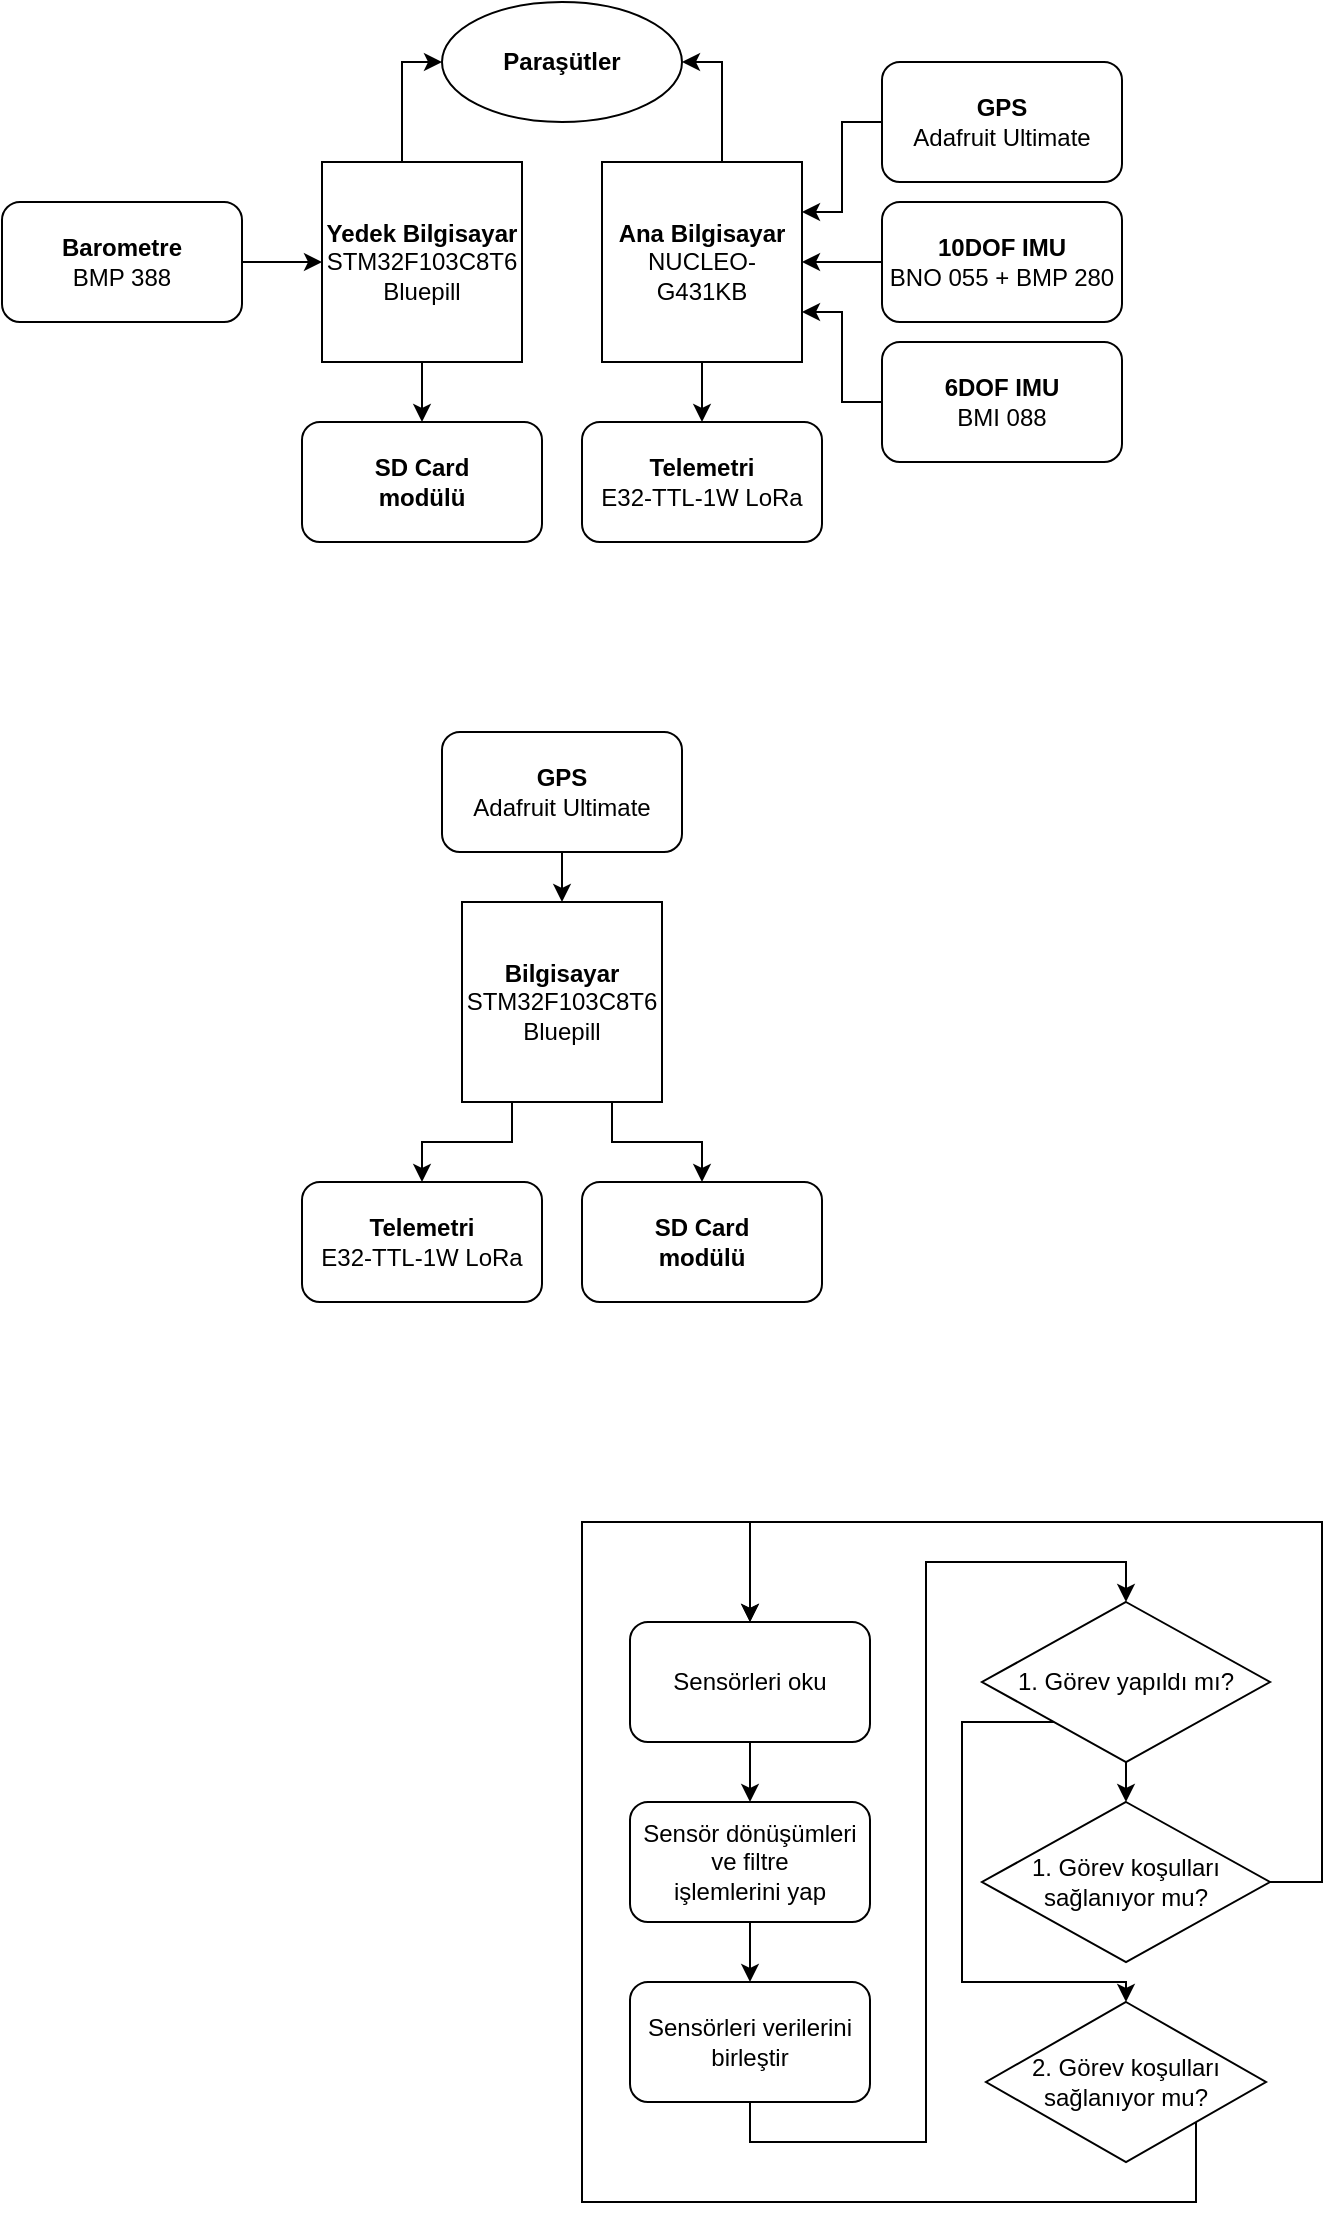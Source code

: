 <mxfile version="12.8.5" type="github">
  <diagram id="C5RBs43oDa-KdzZeNtuy" name="Page-1">
    <mxGraphModel dx="1038" dy="580" grid="1" gridSize="10" guides="1" tooltips="1" connect="1" arrows="1" fold="1" page="1" pageScale="1" pageWidth="827" pageHeight="1169" math="0" shadow="0">
      <root>
        <mxCell id="WIyWlLk6GJQsqaUBKTNV-0" />
        <mxCell id="WIyWlLk6GJQsqaUBKTNV-1" parent="WIyWlLk6GJQsqaUBKTNV-0" />
        <mxCell id="Z_TS1K_1lkuzl-0jUQaW-18" style="edgeStyle=orthogonalEdgeStyle;rounded=0;orthogonalLoop=1;jettySize=auto;html=1;exitX=0;exitY=0.5;exitDx=0;exitDy=0;entryX=0;entryY=0.5;entryDx=0;entryDy=0;" parent="WIyWlLk6GJQsqaUBKTNV-1" source="lje-nCFNsl1qw1t_iuet-0" target="Z_TS1K_1lkuzl-0jUQaW-12" edge="1">
          <mxGeometry relative="1" as="geometry">
            <Array as="points">
              <mxPoint x="240" y="240" />
              <mxPoint x="240" y="190" />
            </Array>
          </mxGeometry>
        </mxCell>
        <mxCell id="Z_TS1K_1lkuzl-0jUQaW-25" style="edgeStyle=orthogonalEdgeStyle;rounded=0;orthogonalLoop=1;jettySize=auto;html=1;exitX=1;exitY=0.5;exitDx=0;exitDy=0;entryX=0.5;entryY=0;entryDx=0;entryDy=0;" parent="WIyWlLk6GJQsqaUBKTNV-1" source="lje-nCFNsl1qw1t_iuet-0" target="Z_TS1K_1lkuzl-0jUQaW-24" edge="1">
          <mxGeometry relative="1" as="geometry" />
        </mxCell>
        <mxCell id="lje-nCFNsl1qw1t_iuet-0" value="&lt;b&gt;Yedek Bilgisayar&lt;br&gt;&lt;/b&gt;STM32F103C8T6 Bluepill" style="whiteSpace=wrap;html=1;aspect=fixed;direction=south;" parent="WIyWlLk6GJQsqaUBKTNV-1" vertex="1">
          <mxGeometry x="200" y="240" width="100" height="100" as="geometry" />
        </mxCell>
        <mxCell id="Z_TS1K_1lkuzl-0jUQaW-2" style="edgeStyle=orthogonalEdgeStyle;rounded=0;orthogonalLoop=1;jettySize=auto;html=1;exitX=0.5;exitY=1;exitDx=0;exitDy=0;entryX=0.5;entryY=0;entryDx=0;entryDy=0;" parent="WIyWlLk6GJQsqaUBKTNV-1" source="lje-nCFNsl1qw1t_iuet-1" target="lje-nCFNsl1qw1t_iuet-3" edge="1">
          <mxGeometry relative="1" as="geometry" />
        </mxCell>
        <mxCell id="Z_TS1K_1lkuzl-0jUQaW-17" style="edgeStyle=orthogonalEdgeStyle;rounded=0;orthogonalLoop=1;jettySize=auto;html=1;exitX=0.5;exitY=0;exitDx=0;exitDy=0;entryX=1;entryY=0.5;entryDx=0;entryDy=0;" parent="WIyWlLk6GJQsqaUBKTNV-1" source="lje-nCFNsl1qw1t_iuet-1" target="Z_TS1K_1lkuzl-0jUQaW-12" edge="1">
          <mxGeometry relative="1" as="geometry">
            <Array as="points">
              <mxPoint x="400" y="240" />
              <mxPoint x="400" y="190" />
            </Array>
          </mxGeometry>
        </mxCell>
        <mxCell id="lje-nCFNsl1qw1t_iuet-1" value="&lt;b&gt;Ana Bilgisayar&lt;/b&gt;&lt;br&gt;NUCLEO-G431KB" style="whiteSpace=wrap;html=1;aspect=fixed;" parent="WIyWlLk6GJQsqaUBKTNV-1" vertex="1">
          <mxGeometry x="340" y="240" width="100" height="100" as="geometry" />
        </mxCell>
        <mxCell id="Z_TS1K_1lkuzl-0jUQaW-8" style="edgeStyle=orthogonalEdgeStyle;rounded=0;orthogonalLoop=1;jettySize=auto;html=1;exitX=0;exitY=0.5;exitDx=0;exitDy=0;entryX=1;entryY=0.25;entryDx=0;entryDy=0;" parent="WIyWlLk6GJQsqaUBKTNV-1" source="lje-nCFNsl1qw1t_iuet-2" target="lje-nCFNsl1qw1t_iuet-1" edge="1">
          <mxGeometry relative="1" as="geometry" />
        </mxCell>
        <mxCell id="lje-nCFNsl1qw1t_iuet-2" value="&lt;b&gt;GPS&lt;/b&gt;&lt;br&gt;Adafruit Ultimate" style="rounded=1;whiteSpace=wrap;html=1;" parent="WIyWlLk6GJQsqaUBKTNV-1" vertex="1">
          <mxGeometry x="480" y="190" width="120" height="60" as="geometry" />
        </mxCell>
        <mxCell id="lje-nCFNsl1qw1t_iuet-3" value="&lt;b&gt;Telemetri&lt;/b&gt;&lt;br&gt;E32-TTL-1W LoRa" style="rounded=1;whiteSpace=wrap;html=1;" parent="WIyWlLk6GJQsqaUBKTNV-1" vertex="1">
          <mxGeometry x="330" y="370" width="120" height="60" as="geometry" />
        </mxCell>
        <mxCell id="Z_TS1K_1lkuzl-0jUQaW-0" style="edgeStyle=orthogonalEdgeStyle;rounded=0;orthogonalLoop=1;jettySize=auto;html=1;exitX=0;exitY=0.5;exitDx=0;exitDy=0;entryX=1;entryY=0.5;entryDx=0;entryDy=0;" parent="WIyWlLk6GJQsqaUBKTNV-1" source="lje-nCFNsl1qw1t_iuet-4" target="lje-nCFNsl1qw1t_iuet-1" edge="1">
          <mxGeometry relative="1" as="geometry" />
        </mxCell>
        <mxCell id="lje-nCFNsl1qw1t_iuet-4" value="&lt;b&gt;10DOF IMU&lt;br&gt;&lt;/b&gt;BNO 055 + BMP 280" style="rounded=1;whiteSpace=wrap;html=1;" parent="WIyWlLk6GJQsqaUBKTNV-1" vertex="1">
          <mxGeometry x="480" y="260" width="120" height="60" as="geometry" />
        </mxCell>
        <mxCell id="Z_TS1K_1lkuzl-0jUQaW-26" style="edgeStyle=orthogonalEdgeStyle;rounded=0;orthogonalLoop=1;jettySize=auto;html=1;exitX=1;exitY=0.5;exitDx=0;exitDy=0;entryX=0.5;entryY=1;entryDx=0;entryDy=0;" parent="WIyWlLk6GJQsqaUBKTNV-1" source="lje-nCFNsl1qw1t_iuet-6" target="lje-nCFNsl1qw1t_iuet-0" edge="1">
          <mxGeometry relative="1" as="geometry" />
        </mxCell>
        <mxCell id="lje-nCFNsl1qw1t_iuet-6" value="&lt;b&gt;Barometre&lt;/b&gt;&lt;br&gt;BMP 388" style="rounded=1;whiteSpace=wrap;html=1;" parent="WIyWlLk6GJQsqaUBKTNV-1" vertex="1">
          <mxGeometry x="40" y="260" width="120" height="60" as="geometry" />
        </mxCell>
        <mxCell id="lje-nCFNsl1qw1t_iuet-17" style="edgeStyle=orthogonalEdgeStyle;rounded=0;orthogonalLoop=1;jettySize=auto;html=1;exitX=0;exitY=0.5;exitDx=0;exitDy=0;entryX=1;entryY=0.75;entryDx=0;entryDy=0;" parent="WIyWlLk6GJQsqaUBKTNV-1" source="lje-nCFNsl1qw1t_iuet-7" target="lje-nCFNsl1qw1t_iuet-1" edge="1">
          <mxGeometry relative="1" as="geometry" />
        </mxCell>
        <mxCell id="lje-nCFNsl1qw1t_iuet-7" value="&lt;b&gt;6DOF IMU&lt;br&gt;&lt;/b&gt;BMI 088" style="rounded=1;whiteSpace=wrap;html=1;" parent="WIyWlLk6GJQsqaUBKTNV-1" vertex="1">
          <mxGeometry x="480" y="330" width="120" height="60" as="geometry" />
        </mxCell>
        <mxCell id="Z_TS1K_1lkuzl-0jUQaW-12" value="&lt;b&gt;Paraşütler&lt;/b&gt;" style="ellipse;whiteSpace=wrap;html=1;" parent="WIyWlLk6GJQsqaUBKTNV-1" vertex="1">
          <mxGeometry x="260" y="160" width="120" height="60" as="geometry" />
        </mxCell>
        <mxCell id="Z_TS1K_1lkuzl-0jUQaW-34" style="edgeStyle=orthogonalEdgeStyle;rounded=0;orthogonalLoop=1;jettySize=auto;html=1;exitX=1;exitY=0.75;exitDx=0;exitDy=0;entryX=0.5;entryY=0;entryDx=0;entryDy=0;" parent="WIyWlLk6GJQsqaUBKTNV-1" source="Z_TS1K_1lkuzl-0jUQaW-19" target="Z_TS1K_1lkuzl-0jUQaW-21" edge="1">
          <mxGeometry relative="1" as="geometry" />
        </mxCell>
        <mxCell id="Z_TS1K_1lkuzl-0jUQaW-35" style="edgeStyle=orthogonalEdgeStyle;rounded=0;orthogonalLoop=1;jettySize=auto;html=1;exitX=1;exitY=0.25;exitDx=0;exitDy=0;entryX=0.5;entryY=0;entryDx=0;entryDy=0;" parent="WIyWlLk6GJQsqaUBKTNV-1" source="Z_TS1K_1lkuzl-0jUQaW-19" target="Z_TS1K_1lkuzl-0jUQaW-31" edge="1">
          <mxGeometry relative="1" as="geometry" />
        </mxCell>
        <mxCell id="Z_TS1K_1lkuzl-0jUQaW-19" value="&lt;b&gt;Bilgisayar&lt;br&gt;&lt;/b&gt;STM32F103C8T6 Bluepill" style="whiteSpace=wrap;html=1;aspect=fixed;direction=south;" parent="WIyWlLk6GJQsqaUBKTNV-1" vertex="1">
          <mxGeometry x="270" y="610" width="100" height="100" as="geometry" />
        </mxCell>
        <mxCell id="Z_TS1K_1lkuzl-0jUQaW-23" style="edgeStyle=orthogonalEdgeStyle;rounded=0;orthogonalLoop=1;jettySize=auto;html=1;exitX=0.5;exitY=1;exitDx=0;exitDy=0;entryX=0;entryY=0.5;entryDx=0;entryDy=0;" parent="WIyWlLk6GJQsqaUBKTNV-1" source="Z_TS1K_1lkuzl-0jUQaW-20" target="Z_TS1K_1lkuzl-0jUQaW-19" edge="1">
          <mxGeometry relative="1" as="geometry" />
        </mxCell>
        <mxCell id="Z_TS1K_1lkuzl-0jUQaW-20" value="&lt;b&gt;GPS&lt;/b&gt;&lt;br&gt;Adafruit Ultimate" style="rounded=1;whiteSpace=wrap;html=1;" parent="WIyWlLk6GJQsqaUBKTNV-1" vertex="1">
          <mxGeometry x="260" y="525" width="120" height="60" as="geometry" />
        </mxCell>
        <mxCell id="Z_TS1K_1lkuzl-0jUQaW-21" value="&lt;b&gt;Telemetri&lt;/b&gt;&lt;br&gt;E32-TTL-1W LoRa" style="rounded=1;whiteSpace=wrap;html=1;" parent="WIyWlLk6GJQsqaUBKTNV-1" vertex="1">
          <mxGeometry x="190" y="750" width="120" height="60" as="geometry" />
        </mxCell>
        <mxCell id="Z_TS1K_1lkuzl-0jUQaW-24" value="&lt;b&gt;SD Card &lt;br&gt;modülü&lt;/b&gt;" style="rounded=1;whiteSpace=wrap;html=1;" parent="WIyWlLk6GJQsqaUBKTNV-1" vertex="1">
          <mxGeometry x="190" y="370" width="120" height="60" as="geometry" />
        </mxCell>
        <mxCell id="Z_TS1K_1lkuzl-0jUQaW-31" value="&lt;b&gt;SD Card &lt;br&gt;modülü&lt;/b&gt;" style="rounded=1;whiteSpace=wrap;html=1;" parent="WIyWlLk6GJQsqaUBKTNV-1" vertex="1">
          <mxGeometry x="330" y="750" width="120" height="60" as="geometry" />
        </mxCell>
        <mxCell id="a_Jd2tKQrjYwr9dx9UAK-5" style="edgeStyle=orthogonalEdgeStyle;rounded=0;orthogonalLoop=1;jettySize=auto;html=1;exitX=0.5;exitY=1;exitDx=0;exitDy=0;entryX=0.5;entryY=0;entryDx=0;entryDy=0;" edge="1" parent="WIyWlLk6GJQsqaUBKTNV-1" source="a_Jd2tKQrjYwr9dx9UAK-0" target="a_Jd2tKQrjYwr9dx9UAK-1">
          <mxGeometry relative="1" as="geometry" />
        </mxCell>
        <mxCell id="a_Jd2tKQrjYwr9dx9UAK-0" value="Sensörleri oku" style="rounded=1;whiteSpace=wrap;html=1;" vertex="1" parent="WIyWlLk6GJQsqaUBKTNV-1">
          <mxGeometry x="354" y="970" width="120" height="60" as="geometry" />
        </mxCell>
        <mxCell id="a_Jd2tKQrjYwr9dx9UAK-6" style="edgeStyle=orthogonalEdgeStyle;rounded=0;orthogonalLoop=1;jettySize=auto;html=1;exitX=0.5;exitY=1;exitDx=0;exitDy=0;entryX=0.5;entryY=0;entryDx=0;entryDy=0;" edge="1" parent="WIyWlLk6GJQsqaUBKTNV-1" source="a_Jd2tKQrjYwr9dx9UAK-1" target="a_Jd2tKQrjYwr9dx9UAK-2">
          <mxGeometry relative="1" as="geometry" />
        </mxCell>
        <mxCell id="a_Jd2tKQrjYwr9dx9UAK-1" value="Sensör dönüşümleri&lt;br&gt;ve filtre &lt;br&gt;işlemlerini yap" style="rounded=1;whiteSpace=wrap;html=1;" vertex="1" parent="WIyWlLk6GJQsqaUBKTNV-1">
          <mxGeometry x="354" y="1060" width="120" height="60" as="geometry" />
        </mxCell>
        <mxCell id="a_Jd2tKQrjYwr9dx9UAK-26" style="edgeStyle=orthogonalEdgeStyle;rounded=0;orthogonalLoop=1;jettySize=auto;html=1;exitX=0.5;exitY=1;exitDx=0;exitDy=0;entryX=0.5;entryY=0;entryDx=0;entryDy=0;" edge="1" parent="WIyWlLk6GJQsqaUBKTNV-1" source="a_Jd2tKQrjYwr9dx9UAK-2" target="a_Jd2tKQrjYwr9dx9UAK-11">
          <mxGeometry relative="1" as="geometry" />
        </mxCell>
        <mxCell id="a_Jd2tKQrjYwr9dx9UAK-2" value="Sensörleri verilerini birleştir" style="rounded=1;whiteSpace=wrap;html=1;" vertex="1" parent="WIyWlLk6GJQsqaUBKTNV-1">
          <mxGeometry x="354" y="1150" width="120" height="60" as="geometry" />
        </mxCell>
        <mxCell id="a_Jd2tKQrjYwr9dx9UAK-22" style="edgeStyle=orthogonalEdgeStyle;rounded=0;orthogonalLoop=1;jettySize=auto;html=1;exitX=0.5;exitY=1;exitDx=0;exitDy=0;entryX=0.5;entryY=0;entryDx=0;entryDy=0;" edge="1" parent="WIyWlLk6GJQsqaUBKTNV-1" source="a_Jd2tKQrjYwr9dx9UAK-11" target="a_Jd2tKQrjYwr9dx9UAK-13">
          <mxGeometry relative="1" as="geometry" />
        </mxCell>
        <mxCell id="a_Jd2tKQrjYwr9dx9UAK-27" style="edgeStyle=orthogonalEdgeStyle;rounded=0;orthogonalLoop=1;jettySize=auto;html=1;exitX=0;exitY=1;exitDx=0;exitDy=0;" edge="1" parent="WIyWlLk6GJQsqaUBKTNV-1" source="a_Jd2tKQrjYwr9dx9UAK-11" target="a_Jd2tKQrjYwr9dx9UAK-19">
          <mxGeometry relative="1" as="geometry">
            <Array as="points">
              <mxPoint x="520" y="1020" />
              <mxPoint x="520" y="1150" />
              <mxPoint x="602" y="1150" />
            </Array>
          </mxGeometry>
        </mxCell>
        <mxCell id="a_Jd2tKQrjYwr9dx9UAK-11" value="&lt;span style=&quot;white-space: normal&quot;&gt;1. Görev yapıldı mı?&lt;/span&gt;" style="rhombus;whiteSpace=wrap;html=1;" vertex="1" parent="WIyWlLk6GJQsqaUBKTNV-1">
          <mxGeometry x="530" y="960" width="144" height="80" as="geometry" />
        </mxCell>
        <mxCell id="a_Jd2tKQrjYwr9dx9UAK-28" style="edgeStyle=orthogonalEdgeStyle;rounded=0;orthogonalLoop=1;jettySize=auto;html=1;exitX=1;exitY=0.5;exitDx=0;exitDy=0;entryX=0.5;entryY=0;entryDx=0;entryDy=0;" edge="1" parent="WIyWlLk6GJQsqaUBKTNV-1" source="a_Jd2tKQrjYwr9dx9UAK-13" target="a_Jd2tKQrjYwr9dx9UAK-0">
          <mxGeometry relative="1" as="geometry">
            <Array as="points">
              <mxPoint x="700" y="1100" />
              <mxPoint x="700" y="920" />
              <mxPoint x="414" y="920" />
            </Array>
          </mxGeometry>
        </mxCell>
        <mxCell id="a_Jd2tKQrjYwr9dx9UAK-13" value="&lt;span style=&quot;white-space: normal&quot;&gt;1. Görev koşulları sağlanıyor mu?&lt;/span&gt;" style="rhombus;whiteSpace=wrap;html=1;" vertex="1" parent="WIyWlLk6GJQsqaUBKTNV-1">
          <mxGeometry x="530" y="1060" width="144" height="80" as="geometry" />
        </mxCell>
        <mxCell id="a_Jd2tKQrjYwr9dx9UAK-29" style="edgeStyle=orthogonalEdgeStyle;rounded=0;orthogonalLoop=1;jettySize=auto;html=1;exitX=1;exitY=1;exitDx=0;exitDy=0;entryX=0.5;entryY=0;entryDx=0;entryDy=0;" edge="1" parent="WIyWlLk6GJQsqaUBKTNV-1" source="a_Jd2tKQrjYwr9dx9UAK-19" target="a_Jd2tKQrjYwr9dx9UAK-0">
          <mxGeometry relative="1" as="geometry">
            <Array as="points">
              <mxPoint x="637" y="1260" />
              <mxPoint x="330" y="1260" />
              <mxPoint x="330" y="920" />
              <mxPoint x="414" y="920" />
            </Array>
          </mxGeometry>
        </mxCell>
        <mxCell id="a_Jd2tKQrjYwr9dx9UAK-19" value="2. Görev koşulları sağlanıyor mu?" style="rhombus;whiteSpace=wrap;html=1;" vertex="1" parent="WIyWlLk6GJQsqaUBKTNV-1">
          <mxGeometry x="532" y="1160" width="140" height="80" as="geometry" />
        </mxCell>
      </root>
    </mxGraphModel>
  </diagram>
</mxfile>
